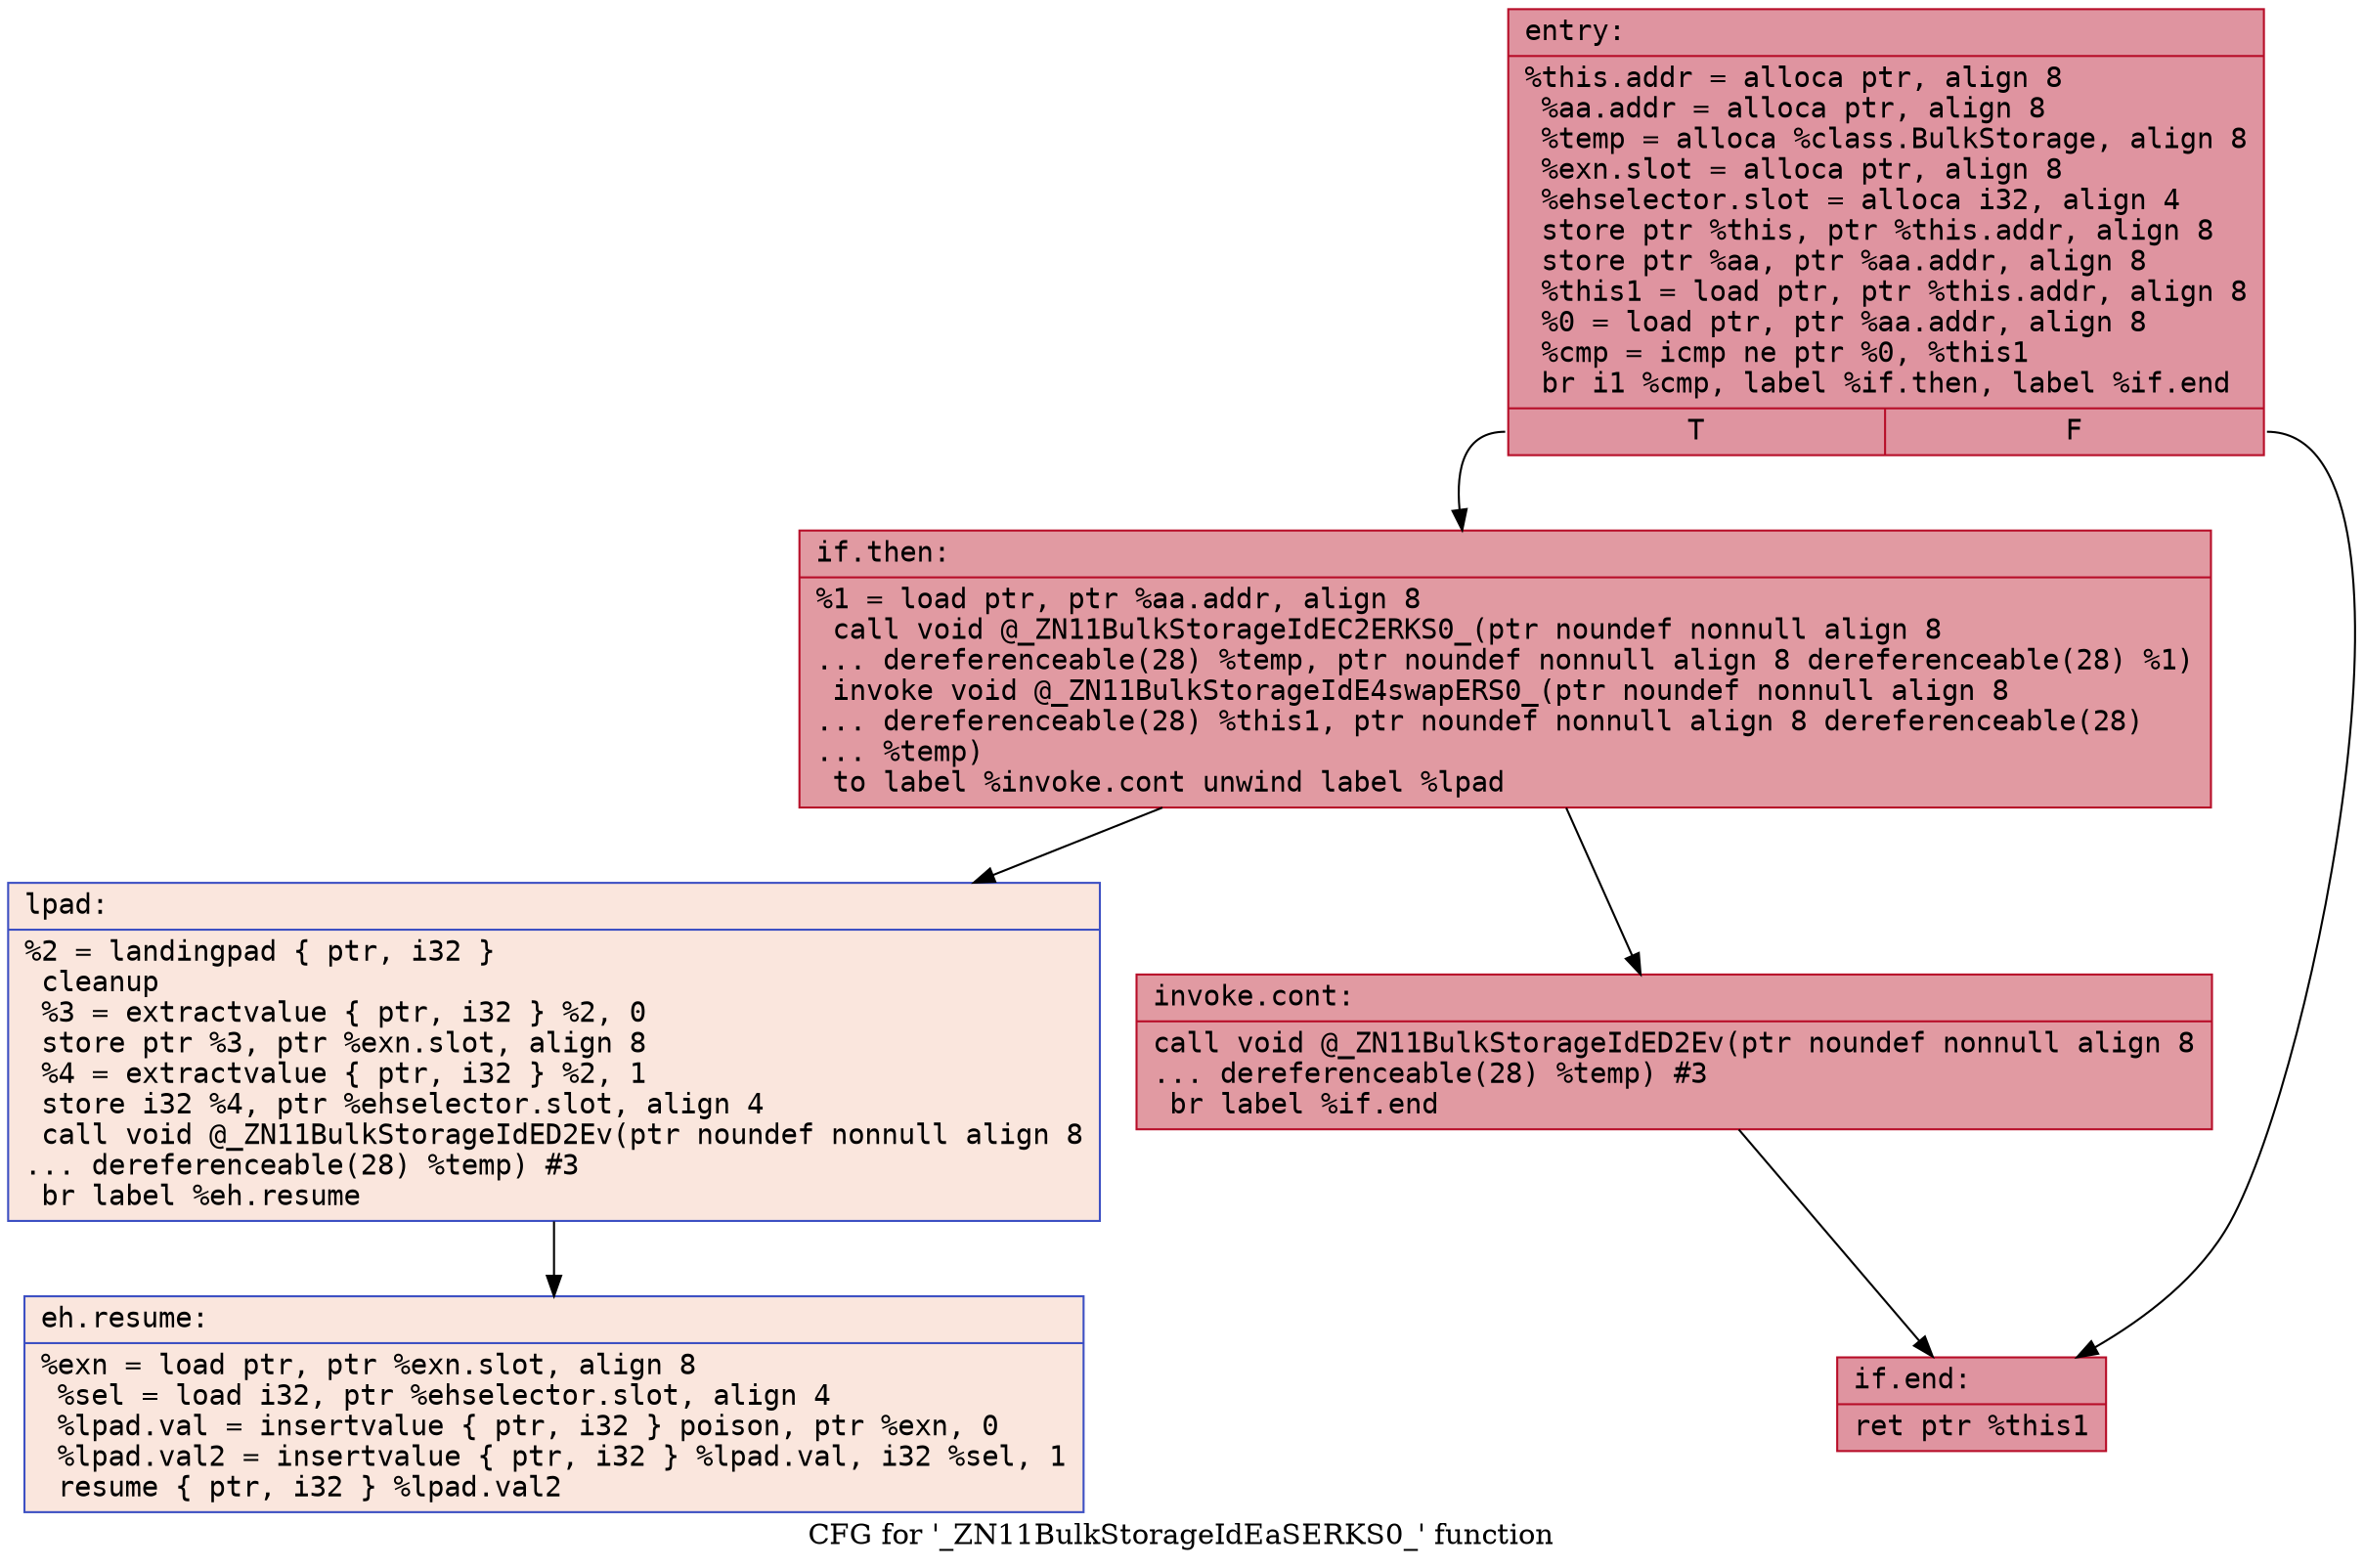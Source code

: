 digraph "CFG for '_ZN11BulkStorageIdEaSERKS0_' function" {
	label="CFG for '_ZN11BulkStorageIdEaSERKS0_' function";

	Node0x556c3c8159b0 [shape=record,color="#b70d28ff", style=filled, fillcolor="#b70d2870" fontname="Courier",label="{entry:\l|  %this.addr = alloca ptr, align 8\l  %aa.addr = alloca ptr, align 8\l  %temp = alloca %class.BulkStorage, align 8\l  %exn.slot = alloca ptr, align 8\l  %ehselector.slot = alloca i32, align 4\l  store ptr %this, ptr %this.addr, align 8\l  store ptr %aa, ptr %aa.addr, align 8\l  %this1 = load ptr, ptr %this.addr, align 8\l  %0 = load ptr, ptr %aa.addr, align 8\l  %cmp = icmp ne ptr %0, %this1\l  br i1 %cmp, label %if.then, label %if.end\l|{<s0>T|<s1>F}}"];
	Node0x556c3c8159b0:s0 -> Node0x556c3c815f30[tooltip="entry -> if.then\nProbability 62.50%" ];
	Node0x556c3c8159b0:s1 -> Node0x556c3c815fa0[tooltip="entry -> if.end\nProbability 37.50%" ];
	Node0x556c3c815f30 [shape=record,color="#b70d28ff", style=filled, fillcolor="#bb1b2c70" fontname="Courier",label="{if.then:\l|  %1 = load ptr, ptr %aa.addr, align 8\l  call void @_ZN11BulkStorageIdEC2ERKS0_(ptr noundef nonnull align 8\l... dereferenceable(28) %temp, ptr noundef nonnull align 8 dereferenceable(28) %1)\l  invoke void @_ZN11BulkStorageIdE4swapERS0_(ptr noundef nonnull align 8\l... dereferenceable(28) %this1, ptr noundef nonnull align 8 dereferenceable(28)\l... %temp)\l          to label %invoke.cont unwind label %lpad\l}"];
	Node0x556c3c815f30 -> Node0x556c3c816370[tooltip="if.then -> invoke.cont\nProbability 100.00%" ];
	Node0x556c3c815f30 -> Node0x556c3c8165f0[tooltip="if.then -> lpad\nProbability 0.00%" ];
	Node0x556c3c816370 [shape=record,color="#b70d28ff", style=filled, fillcolor="#bb1b2c70" fontname="Courier",label="{invoke.cont:\l|  call void @_ZN11BulkStorageIdED2Ev(ptr noundef nonnull align 8\l... dereferenceable(28) %temp) #3\l  br label %if.end\l}"];
	Node0x556c3c816370 -> Node0x556c3c815fa0[tooltip="invoke.cont -> if.end\nProbability 100.00%" ];
	Node0x556c3c8165f0 [shape=record,color="#3d50c3ff", style=filled, fillcolor="#f3c7b170" fontname="Courier",label="{lpad:\l|  %2 = landingpad \{ ptr, i32 \}\l          cleanup\l  %3 = extractvalue \{ ptr, i32 \} %2, 0\l  store ptr %3, ptr %exn.slot, align 8\l  %4 = extractvalue \{ ptr, i32 \} %2, 1\l  store i32 %4, ptr %ehselector.slot, align 4\l  call void @_ZN11BulkStorageIdED2Ev(ptr noundef nonnull align 8\l... dereferenceable(28) %temp) #3\l  br label %eh.resume\l}"];
	Node0x556c3c8165f0 -> Node0x556c3c816e40[tooltip="lpad -> eh.resume\nProbability 100.00%" ];
	Node0x556c3c815fa0 [shape=record,color="#b70d28ff", style=filled, fillcolor="#b70d2870" fontname="Courier",label="{if.end:\l|  ret ptr %this1\l}"];
	Node0x556c3c816e40 [shape=record,color="#3d50c3ff", style=filled, fillcolor="#f3c7b170" fontname="Courier",label="{eh.resume:\l|  %exn = load ptr, ptr %exn.slot, align 8\l  %sel = load i32, ptr %ehselector.slot, align 4\l  %lpad.val = insertvalue \{ ptr, i32 \} poison, ptr %exn, 0\l  %lpad.val2 = insertvalue \{ ptr, i32 \} %lpad.val, i32 %sel, 1\l  resume \{ ptr, i32 \} %lpad.val2\l}"];
}
